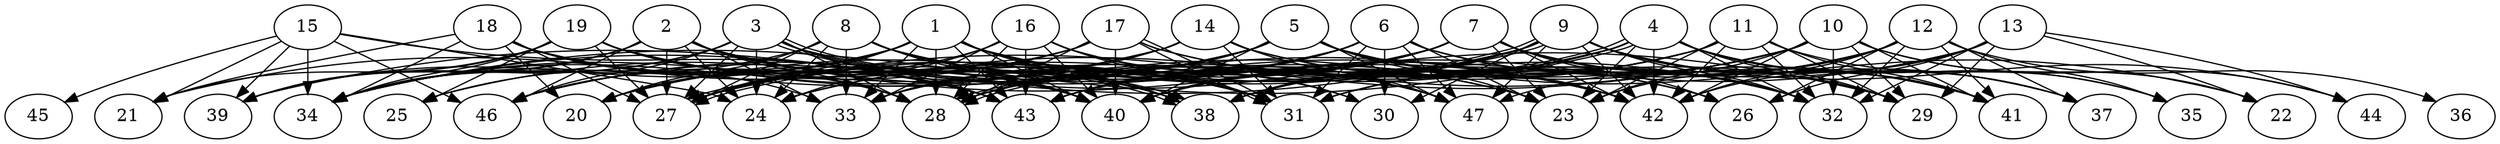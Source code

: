 // DAG (tier=3-complex, mode=compute, n=47, ccr=0.453, fat=0.846, density=0.636, regular=0.298, jump=0.271, mindata=1048576, maxdata=16777216)
// DAG automatically generated by daggen at Sun Aug 24 16:33:34 2025
// /home/ermia/Project/Environments/daggen/bin/daggen --dot --ccr 0.453 --fat 0.846 --regular 0.298 --density 0.636 --jump 0.271 --mindata 1048576 --maxdata 16777216 -n 47 
digraph G {
  1 [size="3600490321718560256", alpha="0.07", expect_size="1800245160859280128"]
  1 -> 20 [size ="1734633272115200"]
  1 -> 23 [size ="1734633272115200"]
  1 -> 25 [size ="1734633272115200"]
  1 -> 27 [size ="1734633272115200"]
  1 -> 28 [size ="1734633272115200"]
  1 -> 30 [size ="1734633272115200"]
  1 -> 31 [size ="1734633272115200"]
  1 -> 32 [size ="1734633272115200"]
  1 -> 33 [size ="1734633272115200"]
  1 -> 34 [size ="1734633272115200"]
  1 -> 38 [size ="1734633272115200"]
  1 -> 39 [size ="1734633272115200"]
  1 -> 40 [size ="1734633272115200"]
  1 -> 43 [size ="1734633272115200"]
  1 -> 46 [size ="1734633272115200"]
  1 -> 47 [size ="1734633272115200"]
  2 [size="651492888797859456", alpha="0.11", expect_size="325746444398929728"]
  2 -> 24 [size ="842051499327488"]
  2 -> 27 [size ="842051499327488"]
  2 -> 28 [size ="842051499327488"]
  2 -> 29 [size ="842051499327488"]
  2 -> 33 [size ="842051499327488"]
  2 -> 34 [size ="842051499327488"]
  2 -> 38 [size ="842051499327488"]
  2 -> 39 [size ="842051499327488"]
  2 -> 42 [size ="842051499327488"]
  2 -> 43 [size ="842051499327488"]
  2 -> 46 [size ="842051499327488"]
  3 [size="252421343397919616", alpha="0.05", expect_size="126210671698959808"]
  3 -> 24 [size ="107211653120000"]
  3 -> 26 [size ="107211653120000"]
  3 -> 27 [size ="107211653120000"]
  3 -> 28 [size ="107211653120000"]
  3 -> 34 [size ="107211653120000"]
  3 -> 38 [size ="107211653120000"]
  3 -> 38 [size ="107211653120000"]
  3 -> 39 [size ="107211653120000"]
  3 -> 40 [size ="107211653120000"]
  3 -> 43 [size ="107211653120000"]
  3 -> 46 [size ="107211653120000"]
  4 [size="4957158942538426", alpha="0.10", expect_size="2478579471269213"]
  4 -> 23 [size ="404142002536448"]
  4 -> 24 [size ="404142002536448"]
  4 -> 28 [size ="404142002536448"]
  4 -> 28 [size ="404142002536448"]
  4 -> 29 [size ="404142002536448"]
  4 -> 32 [size ="404142002536448"]
  4 -> 33 [size ="404142002536448"]
  4 -> 34 [size ="404142002536448"]
  4 -> 35 [size ="404142002536448"]
  4 -> 37 [size ="404142002536448"]
  4 -> 38 [size ="404142002536448"]
  4 -> 41 [size ="404142002536448"]
  4 -> 42 [size ="404142002536448"]
  4 -> 43 [size ="404142002536448"]
  5 [size="1728635314155027712", alpha="0.11", expect_size="864317657077513856"]
  5 -> 20 [size ="625191956774912"]
  5 -> 22 [size ="625191956774912"]
  5 -> 23 [size ="625191956774912"]
  5 -> 25 [size ="625191956774912"]
  5 -> 28 [size ="625191956774912"]
  5 -> 33 [size ="625191956774912"]
  5 -> 40 [size ="625191956774912"]
  5 -> 41 [size ="625191956774912"]
  5 -> 42 [size ="625191956774912"]
  5 -> 46 [size ="625191956774912"]
  5 -> 47 [size ="625191956774912"]
  6 [size="90776059750758256", alpha="0.14", expect_size="45388029875379128"]
  6 -> 23 [size ="86544798973952"]
  6 -> 27 [size ="86544798973952"]
  6 -> 28 [size ="86544798973952"]
  6 -> 30 [size ="86544798973952"]
  6 -> 31 [size ="86544798973952"]
  6 -> 32 [size ="86544798973952"]
  6 -> 33 [size ="86544798973952"]
  6 -> 41 [size ="86544798973952"]
  6 -> 43 [size ="86544798973952"]
  6 -> 46 [size ="86544798973952"]
  6 -> 47 [size ="86544798973952"]
  7 [size="31648533786663059456", alpha="0.15", expect_size="15824266893331529728"]
  7 -> 23 [size ="80043434835968"]
  7 -> 24 [size ="80043434835968"]
  7 -> 26 [size ="80043434835968"]
  7 -> 32 [size ="80043434835968"]
  7 -> 33 [size ="80043434835968"]
  7 -> 34 [size ="80043434835968"]
  7 -> 37 [size ="80043434835968"]
  7 -> 40 [size ="80043434835968"]
  7 -> 42 [size ="80043434835968"]
  7 -> 43 [size ="80043434835968"]
  8 [size="94180756991631712", alpha="0.20", expect_size="47090378495815856"]
  8 -> 20 [size ="71328803586048"]
  8 -> 24 [size ="71328803586048"]
  8 -> 27 [size ="71328803586048"]
  8 -> 31 [size ="71328803586048"]
  8 -> 33 [size ="71328803586048"]
  8 -> 34 [size ="71328803586048"]
  8 -> 38 [size ="71328803586048"]
  8 -> 40 [size ="71328803586048"]
  8 -> 42 [size ="71328803586048"]
  9 [size="56990592019527432", alpha="0.13", expect_size="28495296009763716"]
  9 -> 20 [size ="22782654021632"]
  9 -> 27 [size ="22782654021632"]
  9 -> 27 [size ="22782654021632"]
  9 -> 29 [size ="22782654021632"]
  9 -> 30 [size ="22782654021632"]
  9 -> 32 [size ="22782654021632"]
  9 -> 37 [size ="22782654021632"]
  9 -> 38 [size ="22782654021632"]
  9 -> 39 [size ="22782654021632"]
  9 -> 40 [size ="22782654021632"]
  9 -> 41 [size ="22782654021632"]
  9 -> 42 [size ="22782654021632"]
  9 -> 44 [size ="22782654021632"]
  9 -> 47 [size ="22782654021632"]
  10 [size="2383815584591831", alpha="0.05", expect_size="1191907792295915"]
  10 -> 22 [size ="48924249292800"]
  10 -> 23 [size ="48924249292800"]
  10 -> 24 [size ="48924249292800"]
  10 -> 27 [size ="48924249292800"]
  10 -> 29 [size ="48924249292800"]
  10 -> 31 [size ="48924249292800"]
  10 -> 32 [size ="48924249292800"]
  10 -> 41 [size ="48924249292800"]
  10 -> 42 [size ="48924249292800"]
  10 -> 43 [size ="48924249292800"]
  10 -> 44 [size ="48924249292800"]
  11 [size="2151491534338690560", alpha="0.19", expect_size="1075745767169345280"]
  11 -> 23 [size ="748806610092032"]
  11 -> 28 [size ="748806610092032"]
  11 -> 29 [size ="748806610092032"]
  11 -> 32 [size ="748806610092032"]
  11 -> 35 [size ="748806610092032"]
  11 -> 38 [size ="748806610092032"]
  11 -> 40 [size ="748806610092032"]
  11 -> 41 [size ="748806610092032"]
  11 -> 42 [size ="748806610092032"]
  11 -> 43 [size ="748806610092032"]
  12 [size="4565043429507072000", alpha="0.11", expect_size="2282521714753536000"]
  12 -> 23 [size ="22015062835200"]
  12 -> 26 [size ="22015062835200"]
  12 -> 31 [size ="22015062835200"]
  12 -> 32 [size ="22015062835200"]
  12 -> 35 [size ="22015062835200"]
  12 -> 36 [size ="22015062835200"]
  12 -> 37 [size ="22015062835200"]
  12 -> 38 [size ="22015062835200"]
  12 -> 41 [size ="22015062835200"]
  12 -> 42 [size ="22015062835200"]
  12 -> 47 [size ="22015062835200"]
  13 [size="2052970341503658496", alpha="0.15", expect_size="1026485170751829248"]
  13 -> 22 [size ="893926382764032"]
  13 -> 26 [size ="893926382764032"]
  13 -> 29 [size ="893926382764032"]
  13 -> 31 [size ="893926382764032"]
  13 -> 32 [size ="893926382764032"]
  13 -> 40 [size ="893926382764032"]
  13 -> 42 [size ="893926382764032"]
  13 -> 44 [size ="893926382764032"]
  14 [size="972578512849331", alpha="0.03", expect_size="486289256424665"]
  14 -> 21 [size ="16867175432192"]
  14 -> 29 [size ="16867175432192"]
  14 -> 31 [size ="16867175432192"]
  14 -> 32 [size ="16867175432192"]
  14 -> 33 [size ="16867175432192"]
  14 -> 34 [size ="16867175432192"]
  14 -> 47 [size ="16867175432192"]
  15 [size="46824441502539216", alpha="0.17", expect_size="23412220751269608"]
  15 -> 21 [size ="1238958889500672"]
  15 -> 24 [size ="1238958889500672"]
  15 -> 34 [size ="1238958889500672"]
  15 -> 39 [size ="1238958889500672"]
  15 -> 43 [size ="1238958889500672"]
  15 -> 45 [size ="1238958889500672"]
  15 -> 46 [size ="1238958889500672"]
  16 [size="76363794430983792", alpha="0.20", expect_size="38181897215491896"]
  16 -> 24 [size ="1994613011251200"]
  16 -> 27 [size ="1994613011251200"]
  16 -> 28 [size ="1994613011251200"]
  16 -> 30 [size ="1994613011251200"]
  16 -> 31 [size ="1994613011251200"]
  16 -> 33 [size ="1994613011251200"]
  16 -> 40 [size ="1994613011251200"]
  16 -> 43 [size ="1994613011251200"]
  16 -> 47 [size ="1994613011251200"]
  17 [size="9999690716271300", alpha="0.11", expect_size="4999845358135650"]
  17 -> 26 [size ="586276457676800"]
  17 -> 27 [size ="586276457676800"]
  17 -> 28 [size ="586276457676800"]
  17 -> 31 [size ="586276457676800"]
  17 -> 31 [size ="586276457676800"]
  17 -> 32 [size ="586276457676800"]
  17 -> 34 [size ="586276457676800"]
  17 -> 40 [size ="586276457676800"]
  17 -> 46 [size ="586276457676800"]
  18 [size="94590933131738128", alpha="0.09", expect_size="47295466565869064"]
  18 -> 20 [size ="1807272611151872"]
  18 -> 21 [size ="1807272611151872"]
  18 -> 27 [size ="1807272611151872"]
  18 -> 28 [size ="1807272611151872"]
  18 -> 31 [size ="1807272611151872"]
  18 -> 33 [size ="1807272611151872"]
  18 -> 34 [size ="1807272611151872"]
  18 -> 40 [size ="1807272611151872"]
  18 -> 43 [size ="1807272611151872"]
  19 [size="1642110385611403776", alpha="0.16", expect_size="821055192805701888"]
  19 -> 21 [size ="1334101743239168"]
  19 -> 23 [size ="1334101743239168"]
  19 -> 25 [size ="1334101743239168"]
  19 -> 27 [size ="1334101743239168"]
  19 -> 28 [size ="1334101743239168"]
  19 -> 31 [size ="1334101743239168"]
  19 -> 34 [size ="1334101743239168"]
  19 -> 39 [size ="1334101743239168"]
  19 -> 40 [size ="1334101743239168"]
  19 -> 42 [size ="1334101743239168"]
  20 [size="1193930745702252544", alpha="0.12", expect_size="596965372851126272"]
  21 [size="891548181940955774976", alpha="0.11", expect_size="445774090970477887488"]
  22 [size="13830446749296616", alpha="0.00", expect_size="6915223374648308"]
  23 [size="658555165296061696", alpha="0.06", expect_size="329277582648030848"]
  24 [size="49971361632906903552", alpha="0.13", expect_size="24985680816453451776"]
  25 [size="4663103453892409344", alpha="0.15", expect_size="2331551726946204672"]
  26 [size="1477231439832785354752", alpha="0.08", expect_size="738615719916392677376"]
  27 [size="14356423441547816", alpha="0.07", expect_size="7178211720773908"]
  28 [size="14679006434184778", alpha="0.18", expect_size="7339503217092389"]
  29 [size="52194347354605040", alpha="0.05", expect_size="26097173677302520"]
  30 [size="32423186516731232256", alpha="0.10", expect_size="16211593258365616128"]
  31 [size="24533104941728084", alpha="0.00", expect_size="12266552470864042"]
  32 [size="15119284172968468", alpha="0.14", expect_size="7559642086484234"]
  33 [size="4963417776337308672", alpha="0.11", expect_size="2481708888168654336"]
  34 [size="84692771185470144", alpha="0.05", expect_size="42346385592735072"]
  35 [size="2790368386424614", alpha="0.12", expect_size="1395184193212307"]
  36 [size="48683037919676328", alpha="0.13", expect_size="24341518959838164"]
  37 [size="3802867717846616506368", alpha="0.01", expect_size="1901433858923308253184"]
  38 [size="2677419490465570", alpha="0.02", expect_size="1338709745232785"]
  39 [size="122496896466944000000", alpha="0.02", expect_size="61248448233472000000"]
  40 [size="16421520886284806", alpha="0.05", expect_size="8210760443142403"]
  41 [size="20557883822163536", alpha="0.11", expect_size="10278941911081768"]
  42 [size="3314240307419152384000", alpha="0.02", expect_size="1657120153709576192000"]
  43 [size="3079781987269009408", alpha="0.12", expect_size="1539890993634504704"]
  44 [size="29837428402993144", alpha="0.20", expect_size="14918714201496572"]
  45 [size="107256085958193360", alpha="0.09", expect_size="53628042979096680"]
  46 [size="131577717971235110912", alpha="0.10", expect_size="65788858985617555456"]
  47 [size="3628954454087415365632", alpha="0.05", expect_size="1814477227043707682816"]
}